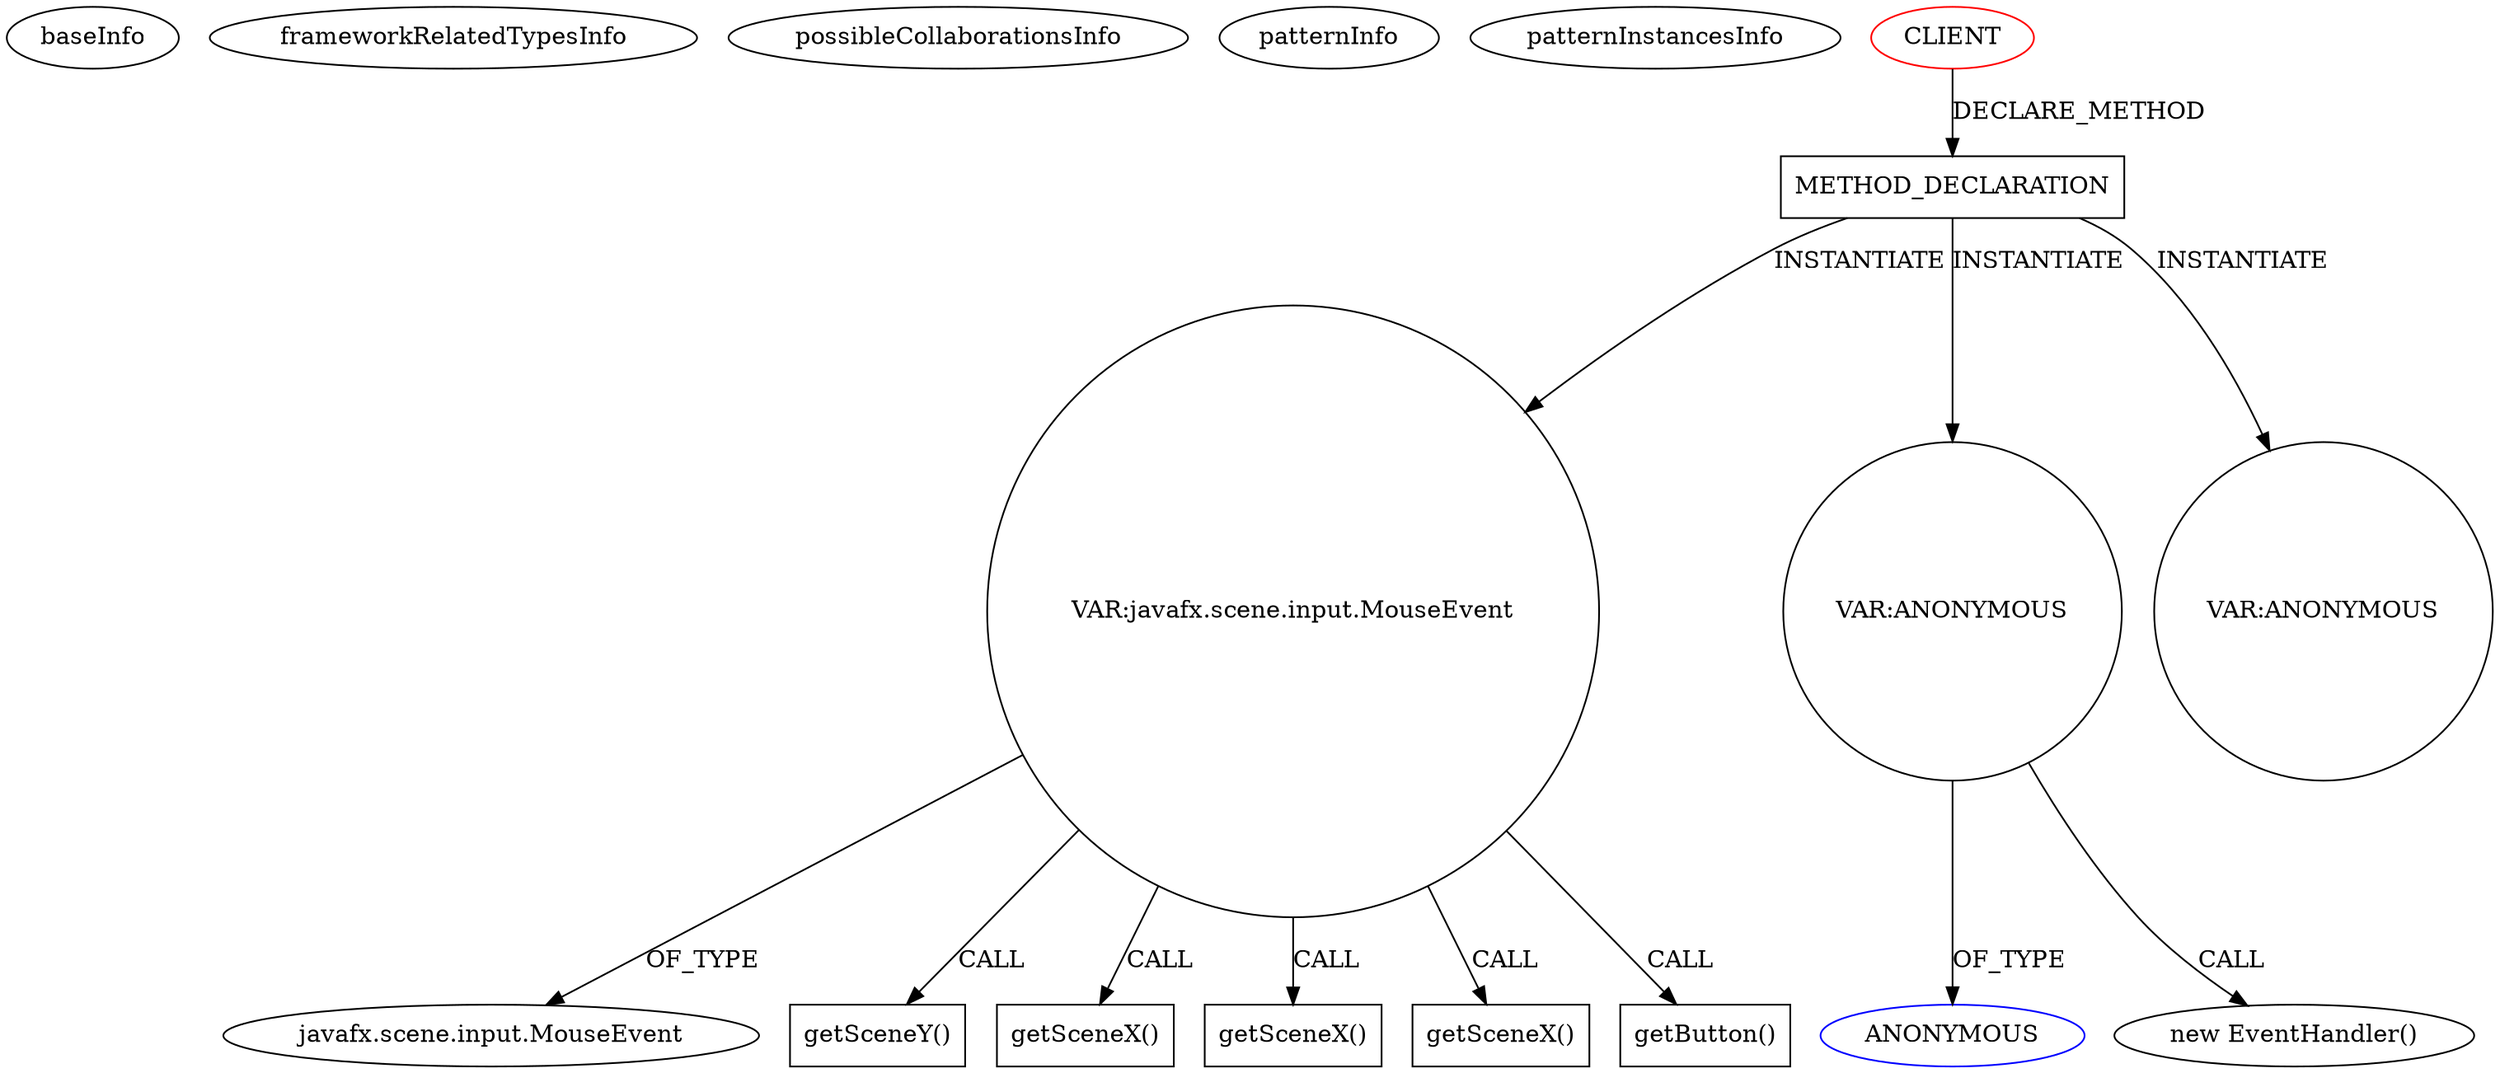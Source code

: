 digraph {
baseInfo[graphId=231,category="pattern",isAnonymous=false,possibleRelation=false]
frameworkRelatedTypesInfo[]
possibleCollaborationsInfo[]
patternInfo[frequency=2.0,patternRootClient=0]
patternInstancesInfo[0="mrempala-sp~/mrempala-sp/sp-master/src/application/VcPtVisualSchematicView.java~VcPtVisualSchematicView~3690",1="mrempala-sp~/mrempala-sp/sp-master/src/application/VcPtVisualSchematicViewClickable.java~VcPtVisualSchematicViewClickable~3668"]
42[label="javafx.scene.input.MouseEvent",vertexType="FRAMEWORK_CLASS_TYPE",isFrameworkType=false]
40[label="VAR:javafx.scene.input.MouseEvent",vertexType="VARIABLE_EXPRESION",isFrameworkType=false,shape=circle]
60[label="getSceneY()",vertexType="INSIDE_CALL",isFrameworkType=false,shape=box]
54[label="getSceneX()",vertexType="INSIDE_CALL",isFrameworkType=false,shape=box]
74[label="getSceneX()",vertexType="INSIDE_CALL",isFrameworkType=false,shape=box]
58[label="getSceneX()",vertexType="INSIDE_CALL",isFrameworkType=false,shape=box]
44[label="getButton()",vertexType="INSIDE_CALL",isFrameworkType=false,shape=box]
25[label="METHOD_DECLARATION",vertexType="CLIENT_METHOD_DECLARATION",isFrameworkType=false,shape=box]
0[label="CLIENT",vertexType="ROOT_CLIENT_CLASS_DECLARATION",isFrameworkType=false,color=red]
80[label="VAR:ANONYMOUS",vertexType="VARIABLE_EXPRESION",isFrameworkType=false,shape=circle]
81[label="ANONYMOUS",vertexType="REFERENCE_ANONYMOUS_DECLARATION",isFrameworkType=false,color=blue]
79[label="new EventHandler()",vertexType="CONSTRUCTOR_CALL",isFrameworkType=false]
37[label="VAR:ANONYMOUS",vertexType="VARIABLE_EXPRESION",isFrameworkType=false,shape=circle]
40->74[label="CALL"]
0->25[label="DECLARE_METHOD"]
25->37[label="INSTANTIATE"]
40->60[label="CALL"]
25->80[label="INSTANTIATE"]
40->54[label="CALL"]
40->58[label="CALL"]
80->79[label="CALL"]
40->42[label="OF_TYPE"]
25->40[label="INSTANTIATE"]
80->81[label="OF_TYPE"]
40->44[label="CALL"]
}
